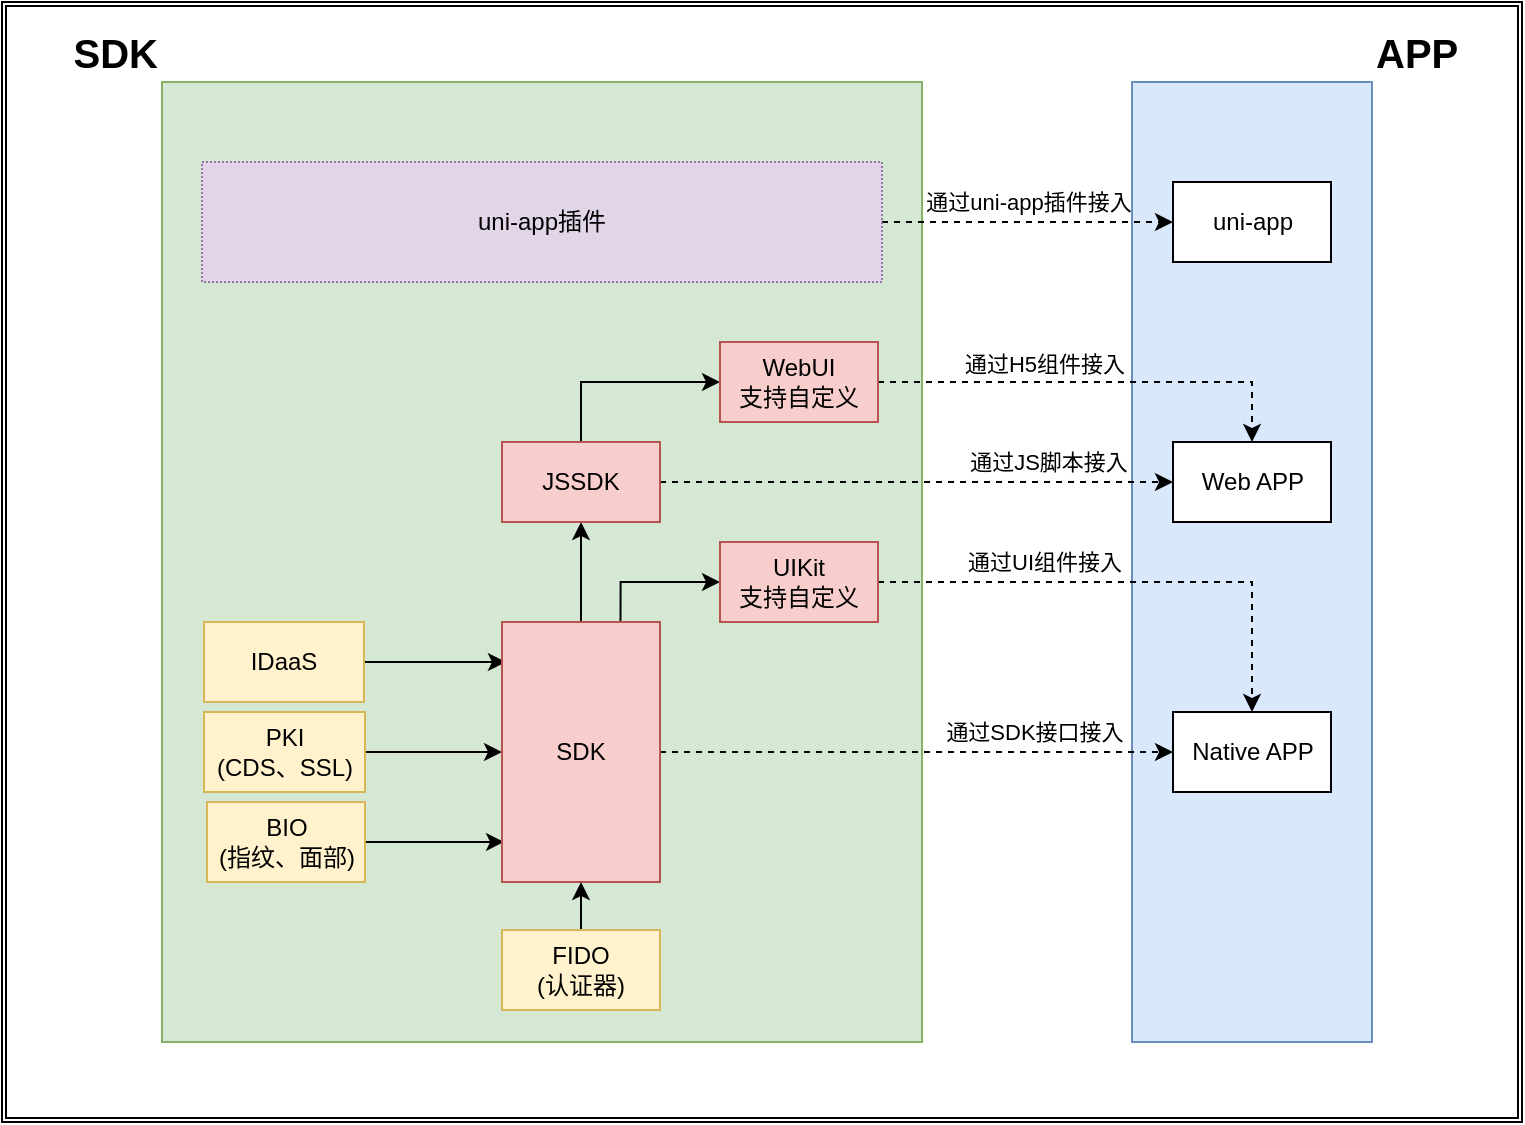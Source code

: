 <mxfile version="14.7.0" type="github">
  <diagram id="6imWZsSA1UWf6HAIqSkL" name="Page-1">
    <mxGraphModel dx="946" dy="573" grid="1" gridSize="10" guides="1" tooltips="1" connect="1" arrows="1" fold="1" page="1" pageScale="1" pageWidth="827" pageHeight="1169" math="0" shadow="0">
      <root>
        <mxCell id="0" />
        <mxCell id="1" parent="0" />
        <mxCell id="5RzqA2Xlz0qxmawMThW2-2" value="" style="shape=ext;double=1;rounded=0;whiteSpace=wrap;html=1;" vertex="1" parent="1">
          <mxGeometry x="40" y="240" width="760" height="560" as="geometry" />
        </mxCell>
        <mxCell id="Ub4LqbdLNaHDUeAe_q9h-45" value="&lt;b&gt;&lt;font style=&quot;font-size: 20px&quot;&gt;SDK&lt;/font&gt;&lt;/b&gt;" style="rounded=0;whiteSpace=wrap;html=1;fillColor=#d5e8d4;strokeColor=#82b366;labelPosition=left;verticalLabelPosition=top;align=right;verticalAlign=bottom;" parent="1" vertex="1">
          <mxGeometry x="120" y="280" width="380" height="480" as="geometry" />
        </mxCell>
        <mxCell id="Ub4LqbdLNaHDUeAe_q9h-30" value="&lt;font style=&quot;font-size: 20px&quot;&gt;&lt;b&gt;APP&lt;/b&gt;&lt;/font&gt;" style="rounded=0;whiteSpace=wrap;html=1;fillColor=#dae8fc;strokeColor=#6c8ebf;labelPosition=right;verticalLabelPosition=top;align=left;verticalAlign=bottom;" parent="1" vertex="1">
          <mxGeometry x="605" y="280" width="120" height="480" as="geometry" />
        </mxCell>
        <mxCell id="Ub4LqbdLNaHDUeAe_q9h-28" style="edgeStyle=orthogonalEdgeStyle;rounded=0;orthogonalLoop=1;jettySize=auto;html=1;entryX=0;entryY=0.5;entryDx=0;entryDy=0;" parent="1" source="Ub4LqbdLNaHDUeAe_q9h-1" target="Ub4LqbdLNaHDUeAe_q9h-20" edge="1">
          <mxGeometry relative="1" as="geometry">
            <mxPoint x="304.75" y="550" as="targetPoint" />
          </mxGeometry>
        </mxCell>
        <mxCell id="Ub4LqbdLNaHDUeAe_q9h-1" value="PKI&lt;br&gt;(CDS、SSL)" style="rounded=0;whiteSpace=wrap;html=1;fillColor=#fff2cc;strokeColor=#d6b656;" parent="1" vertex="1">
          <mxGeometry x="141" y="595" width="80.5" height="40" as="geometry" />
        </mxCell>
        <mxCell id="5RzqA2Xlz0qxmawMThW2-8" style="edgeStyle=orthogonalEdgeStyle;rounded=0;orthogonalLoop=1;jettySize=auto;html=1;entryX=0.013;entryY=0.846;entryDx=0;entryDy=0;entryPerimeter=0;" edge="1" parent="1" source="Ub4LqbdLNaHDUeAe_q9h-3" target="Ub4LqbdLNaHDUeAe_q9h-20">
          <mxGeometry relative="1" as="geometry" />
        </mxCell>
        <mxCell id="Ub4LqbdLNaHDUeAe_q9h-3" value="BIO&lt;br&gt;(指纹、面部)" style="rounded=0;whiteSpace=wrap;html=1;fillColor=#fff2cc;strokeColor=#d6b656;" parent="1" vertex="1">
          <mxGeometry x="142.5" y="640" width="79" height="40" as="geometry" />
        </mxCell>
        <mxCell id="5RzqA2Xlz0qxmawMThW2-9" style="edgeStyle=orthogonalEdgeStyle;rounded=0;orthogonalLoop=1;jettySize=auto;html=1;entryX=0.025;entryY=0.154;entryDx=0;entryDy=0;entryPerimeter=0;" edge="1" parent="1" source="Ub4LqbdLNaHDUeAe_q9h-4" target="Ub4LqbdLNaHDUeAe_q9h-20">
          <mxGeometry relative="1" as="geometry" />
        </mxCell>
        <mxCell id="Ub4LqbdLNaHDUeAe_q9h-4" value="IDaaS" style="rounded=0;whiteSpace=wrap;html=1;fillColor=#fff2cc;strokeColor=#d6b656;" parent="1" vertex="1">
          <mxGeometry x="141" y="550" width="80" height="40" as="geometry" />
        </mxCell>
        <mxCell id="Ub4LqbdLNaHDUeAe_q9h-24" style="edgeStyle=orthogonalEdgeStyle;rounded=0;orthogonalLoop=1;jettySize=auto;html=1;entryX=0.5;entryY=1;entryDx=0;entryDy=0;" parent="1" source="Ub4LqbdLNaHDUeAe_q9h-20" target="Ub4LqbdLNaHDUeAe_q9h-21" edge="1">
          <mxGeometry relative="1" as="geometry" />
        </mxCell>
        <mxCell id="Ub4LqbdLNaHDUeAe_q9h-25" style="edgeStyle=orthogonalEdgeStyle;rounded=0;orthogonalLoop=1;jettySize=auto;html=1;entryX=0;entryY=0.5;entryDx=0;entryDy=0;exitX=0.75;exitY=0;exitDx=0;exitDy=0;" parent="1" source="Ub4LqbdLNaHDUeAe_q9h-20" target="Ub4LqbdLNaHDUeAe_q9h-22" edge="1">
          <mxGeometry relative="1" as="geometry" />
        </mxCell>
        <mxCell id="Ub4LqbdLNaHDUeAe_q9h-34" style="edgeStyle=orthogonalEdgeStyle;rounded=0;orthogonalLoop=1;jettySize=auto;html=1;entryX=0;entryY=0.5;entryDx=0;entryDy=0;dashed=1;" parent="1" source="Ub4LqbdLNaHDUeAe_q9h-20" target="Ub4LqbdLNaHDUeAe_q9h-33" edge="1">
          <mxGeometry relative="1" as="geometry" />
        </mxCell>
        <mxCell id="Ub4LqbdLNaHDUeAe_q9h-41" value="通过SDK接口接入" style="edgeLabel;html=1;align=center;verticalAlign=middle;resizable=0;points=[];labelBackgroundColor=none;" parent="Ub4LqbdLNaHDUeAe_q9h-34" vertex="1" connectable="0">
          <mxGeometry x="0.436" y="3" relative="1" as="geometry">
            <mxPoint x="3" y="-7" as="offset" />
          </mxGeometry>
        </mxCell>
        <mxCell id="Ub4LqbdLNaHDUeAe_q9h-20" value="SDK" style="rounded=0;whiteSpace=wrap;html=1;fillColor=#f8cecc;strokeColor=#b85450;" parent="1" vertex="1">
          <mxGeometry x="290" y="550" width="79" height="130" as="geometry" />
        </mxCell>
        <mxCell id="Ub4LqbdLNaHDUeAe_q9h-26" style="edgeStyle=orthogonalEdgeStyle;rounded=0;orthogonalLoop=1;jettySize=auto;html=1;entryX=0;entryY=0.5;entryDx=0;entryDy=0;exitX=0.5;exitY=0;exitDx=0;exitDy=0;" parent="1" source="Ub4LqbdLNaHDUeAe_q9h-21" target="Ub4LqbdLNaHDUeAe_q9h-23" edge="1">
          <mxGeometry relative="1" as="geometry" />
        </mxCell>
        <mxCell id="Ub4LqbdLNaHDUeAe_q9h-37" style="edgeStyle=orthogonalEdgeStyle;rounded=0;orthogonalLoop=1;jettySize=auto;html=1;dashed=1;" parent="1" source="Ub4LqbdLNaHDUeAe_q9h-21" target="Ub4LqbdLNaHDUeAe_q9h-35" edge="1">
          <mxGeometry relative="1" as="geometry" />
        </mxCell>
        <mxCell id="Ub4LqbdLNaHDUeAe_q9h-39" value="通过JS脚本接入" style="edgeLabel;html=1;align=center;verticalAlign=middle;resizable=0;points=[];labelBackgroundColor=none;" parent="Ub4LqbdLNaHDUeAe_q9h-37" vertex="1" connectable="0">
          <mxGeometry x="0.42" relative="1" as="geometry">
            <mxPoint x="12" y="-10" as="offset" />
          </mxGeometry>
        </mxCell>
        <mxCell id="Ub4LqbdLNaHDUeAe_q9h-21" value="JSSDK" style="rounded=0;whiteSpace=wrap;html=1;fillColor=#f8cecc;strokeColor=#b85450;" parent="1" vertex="1">
          <mxGeometry x="290" y="460" width="79" height="40" as="geometry" />
        </mxCell>
        <mxCell id="Ub4LqbdLNaHDUeAe_q9h-36" style="edgeStyle=orthogonalEdgeStyle;rounded=0;orthogonalLoop=1;jettySize=auto;html=1;entryX=0.5;entryY=0;entryDx=0;entryDy=0;dashed=1;" parent="1" source="Ub4LqbdLNaHDUeAe_q9h-22" target="Ub4LqbdLNaHDUeAe_q9h-33" edge="1">
          <mxGeometry relative="1" as="geometry" />
        </mxCell>
        <mxCell id="Ub4LqbdLNaHDUeAe_q9h-40" value="通过UI组件接入" style="edgeLabel;html=1;align=center;verticalAlign=middle;resizable=0;points=[];labelBackgroundColor=none;" parent="Ub4LqbdLNaHDUeAe_q9h-36" vertex="1" connectable="0">
          <mxGeometry x="-0.469" y="4" relative="1" as="geometry">
            <mxPoint x="16" y="-6" as="offset" />
          </mxGeometry>
        </mxCell>
        <mxCell id="Ub4LqbdLNaHDUeAe_q9h-22" value="UIKit&lt;br&gt;支持自定义" style="rounded=0;whiteSpace=wrap;html=1;fillColor=#f8cecc;strokeColor=#b85450;" parent="1" vertex="1">
          <mxGeometry x="399" y="510" width="79" height="40" as="geometry" />
        </mxCell>
        <mxCell id="Ub4LqbdLNaHDUeAe_q9h-38" value="通过H5组件接入" style="edgeStyle=orthogonalEdgeStyle;rounded=0;orthogonalLoop=1;jettySize=auto;html=1;dashed=1;labelBackgroundColor=none;entryX=0.5;entryY=0;entryDx=0;entryDy=0;exitX=1;exitY=0.5;exitDx=0;exitDy=0;" parent="1" target="Ub4LqbdLNaHDUeAe_q9h-35" edge="1" source="Ub4LqbdLNaHDUeAe_q9h-23">
          <mxGeometry x="-0.236" y="9" relative="1" as="geometry">
            <mxPoint x="462.5" y="280" as="sourcePoint" />
            <mxPoint x="643.5" y="340" as="targetPoint" />
            <mxPoint as="offset" />
          </mxGeometry>
        </mxCell>
        <mxCell id="Ub4LqbdLNaHDUeAe_q9h-23" value="WebUI&lt;br&gt;支持自定义" style="rounded=0;whiteSpace=wrap;html=1;fillColor=#f8cecc;strokeColor=#b85450;" parent="1" vertex="1">
          <mxGeometry x="399" y="410" width="79" height="40" as="geometry" />
        </mxCell>
        <mxCell id="Ub4LqbdLNaHDUeAe_q9h-33" value="Native APP" style="rounded=0;whiteSpace=wrap;html=1;" parent="1" vertex="1">
          <mxGeometry x="625.5" y="595" width="79" height="40" as="geometry" />
        </mxCell>
        <mxCell id="Ub4LqbdLNaHDUeAe_q9h-35" value="Web APP" style="rounded=0;whiteSpace=wrap;html=1;" parent="1" vertex="1">
          <mxGeometry x="625.5" y="460" width="79" height="40" as="geometry" />
        </mxCell>
        <mxCell id="5RzqA2Xlz0qxmawMThW2-12" style="edgeStyle=orthogonalEdgeStyle;rounded=0;orthogonalLoop=1;jettySize=auto;html=1;entryX=0.5;entryY=1;entryDx=0;entryDy=0;" edge="1" parent="1" source="psbZgki1PjB1DpVuzoFS-1" target="Ub4LqbdLNaHDUeAe_q9h-20">
          <mxGeometry relative="1" as="geometry" />
        </mxCell>
        <mxCell id="psbZgki1PjB1DpVuzoFS-1" value="FIDO&lt;br&gt;(认证器)" style="rounded=0;whiteSpace=wrap;html=1;fillColor=#fff2cc;strokeColor=#d6b656;" parent="1" vertex="1">
          <mxGeometry x="290" y="704" width="79" height="40" as="geometry" />
        </mxCell>
        <mxCell id="5RzqA2Xlz0qxmawMThW2-4" value="uni-app" style="rounded=0;whiteSpace=wrap;html=1;" vertex="1" parent="1">
          <mxGeometry x="625.5" y="330" width="79" height="40" as="geometry" />
        </mxCell>
        <mxCell id="5RzqA2Xlz0qxmawMThW2-6" style="edgeStyle=orthogonalEdgeStyle;rounded=0;orthogonalLoop=1;jettySize=auto;html=1;entryX=0;entryY=0.5;entryDx=0;entryDy=0;dashed=1;" edge="1" parent="1" source="5RzqA2Xlz0qxmawMThW2-5" target="5RzqA2Xlz0qxmawMThW2-4">
          <mxGeometry relative="1" as="geometry" />
        </mxCell>
        <mxCell id="5RzqA2Xlz0qxmawMThW2-13" value="通过uni-app插件接入" style="edgeLabel;html=1;align=center;verticalAlign=middle;resizable=0;points=[];labelBackgroundColor=none;" vertex="1" connectable="0" parent="5RzqA2Xlz0qxmawMThW2-6">
          <mxGeometry x="0.181" y="1" relative="1" as="geometry">
            <mxPoint x="-13" y="-9" as="offset" />
          </mxGeometry>
        </mxCell>
        <mxCell id="5RzqA2Xlz0qxmawMThW2-5" value="uni-app插件" style="rounded=0;whiteSpace=wrap;html=1;dashed=1;dashPattern=1 1;fillColor=#e1d5e7;strokeColor=#9673a6;" vertex="1" parent="1">
          <mxGeometry x="140" y="320" width="340" height="60" as="geometry" />
        </mxCell>
      </root>
    </mxGraphModel>
  </diagram>
</mxfile>

